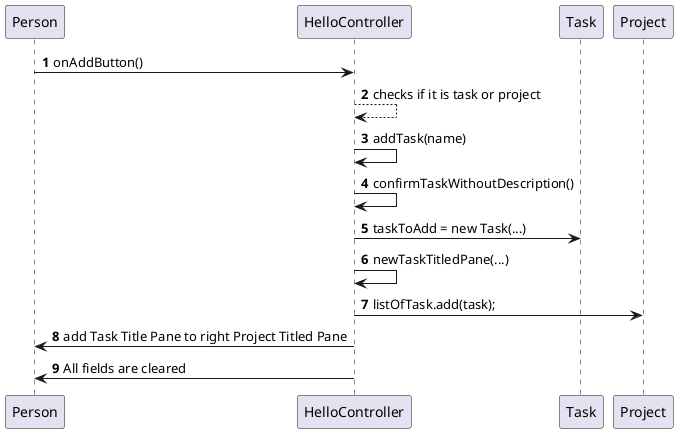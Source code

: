 @startuml
'https://plantuml.com/sequence-diagram

autonumber

Person -> HelloController: onAddButton()
HelloController --> HelloController: checks if it is task or project
HelloController -> HelloController: addTask(name)
HelloController -> HelloController: confirmTaskWithoutDescription()

Task <- HelloController : taskToAdd = new Task(...)
HelloController -> HelloController: newTaskTitledPane(...)
HelloController -> Project: listOfTask.add(task);
HelloController -> Person: add Task Title Pane to right Project Titled Pane
HelloController -> Person : All fields are cleared
@enduml